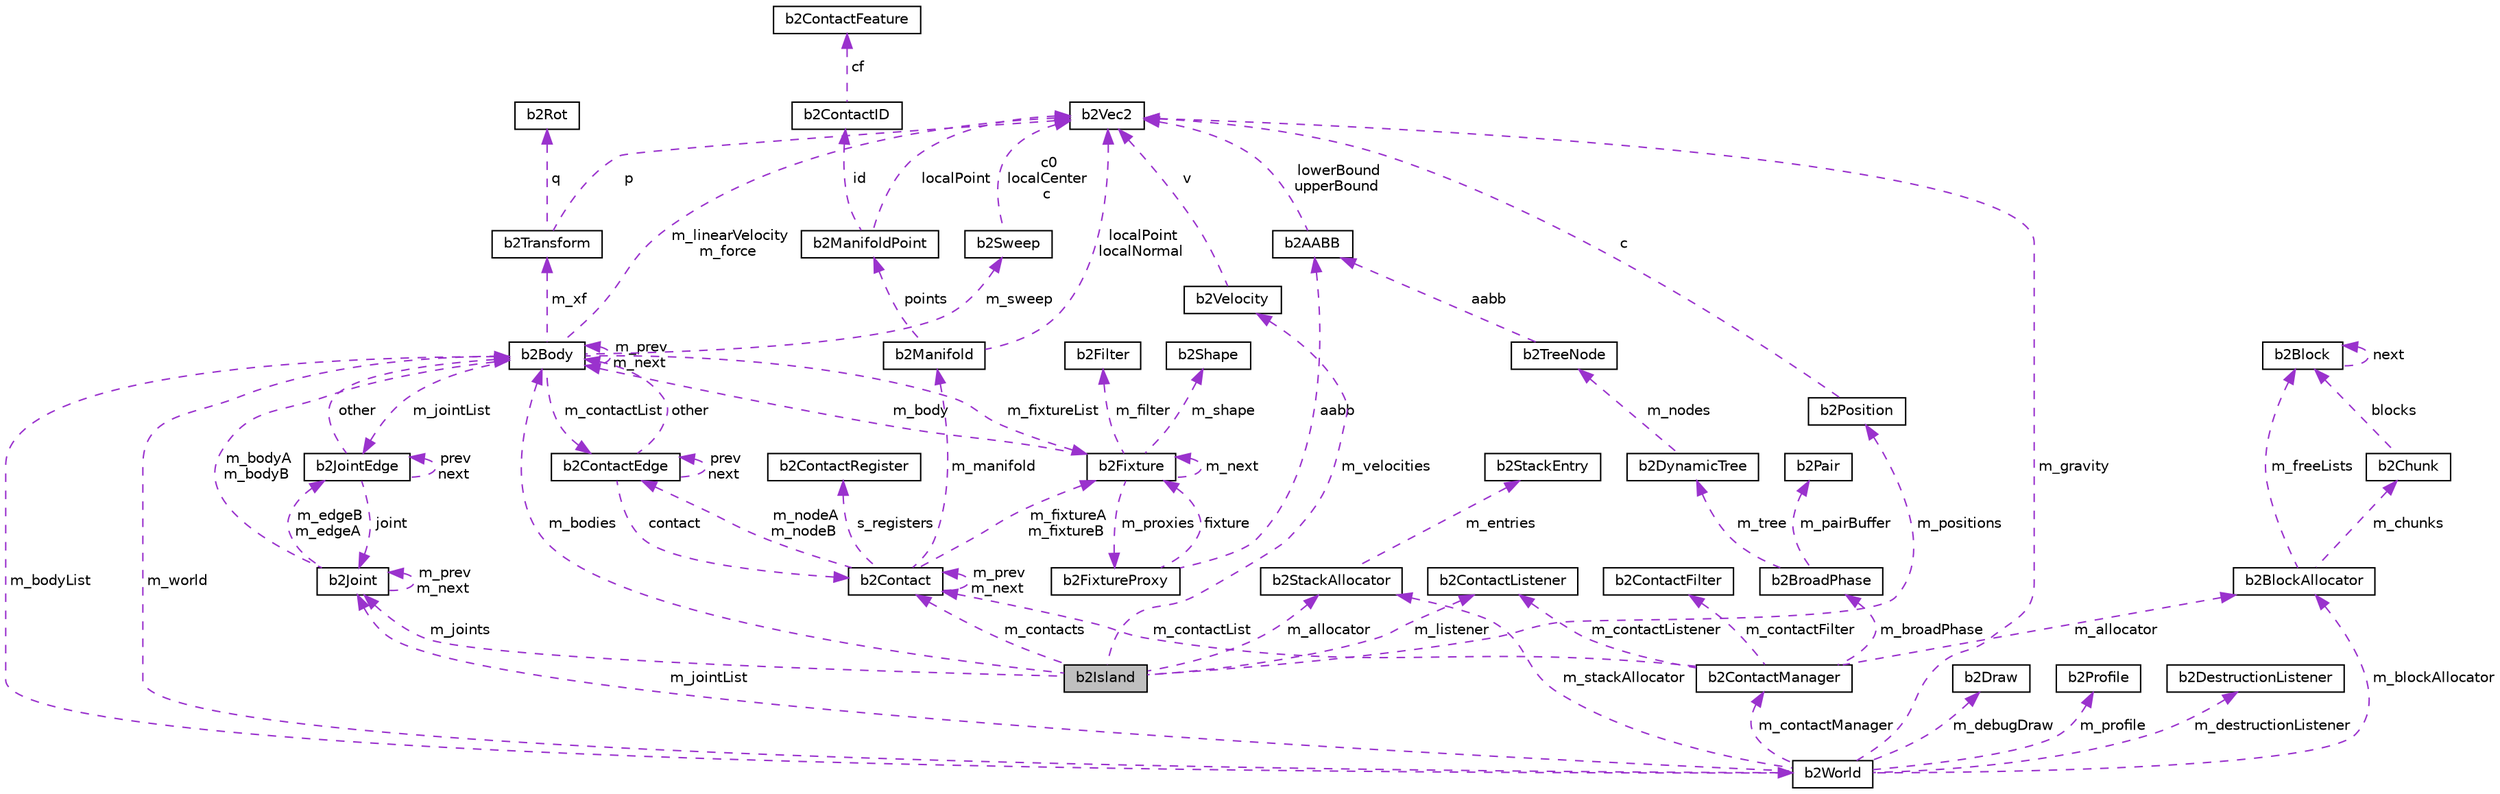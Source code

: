 digraph "b2Island"
{
  edge [fontname="Helvetica",fontsize="10",labelfontname="Helvetica",labelfontsize="10"];
  node [fontname="Helvetica",fontsize="10",shape=record];
  Node1 [label="b2Island",height=0.2,width=0.4,color="black", fillcolor="grey75", style="filled", fontcolor="black"];
  Node2 -> Node1 [dir="back",color="darkorchid3",fontsize="10",style="dashed",label=" m_bodies" ,fontname="Helvetica"];
  Node2 [label="b2Body",height=0.2,width=0.4,color="black", fillcolor="white", style="filled",URL="$classb2Body.html",tooltip="A rigid body. These are created via b2World::CreateBody. "];
  Node2 -> Node2 [dir="back",color="darkorchid3",fontsize="10",style="dashed",label=" m_prev\nm_next" ,fontname="Helvetica"];
  Node3 -> Node2 [dir="back",color="darkorchid3",fontsize="10",style="dashed",label=" m_jointList" ,fontname="Helvetica"];
  Node3 [label="b2JointEdge",height=0.2,width=0.4,color="black", fillcolor="white", style="filled",URL="$structb2JointEdge.html"];
  Node2 -> Node3 [dir="back",color="darkorchid3",fontsize="10",style="dashed",label=" other" ,fontname="Helvetica"];
  Node3 -> Node3 [dir="back",color="darkorchid3",fontsize="10",style="dashed",label=" prev\nnext" ,fontname="Helvetica"];
  Node4 -> Node3 [dir="back",color="darkorchid3",fontsize="10",style="dashed",label=" joint" ,fontname="Helvetica"];
  Node4 [label="b2Joint",height=0.2,width=0.4,color="black", fillcolor="white", style="filled",URL="$classb2Joint.html"];
  Node2 -> Node4 [dir="back",color="darkorchid3",fontsize="10",style="dashed",label=" m_bodyA\nm_bodyB" ,fontname="Helvetica"];
  Node3 -> Node4 [dir="back",color="darkorchid3",fontsize="10",style="dashed",label=" m_edgeB\nm_edgeA" ,fontname="Helvetica"];
  Node4 -> Node4 [dir="back",color="darkorchid3",fontsize="10",style="dashed",label=" m_prev\nm_next" ,fontname="Helvetica"];
  Node5 -> Node2 [dir="back",color="darkorchid3",fontsize="10",style="dashed",label=" m_linearVelocity\nm_force" ,fontname="Helvetica"];
  Node5 [label="b2Vec2",height=0.2,width=0.4,color="black", fillcolor="white", style="filled",URL="$structb2Vec2.html",tooltip="A 2D column vector. "];
  Node6 -> Node2 [dir="back",color="darkorchid3",fontsize="10",style="dashed",label=" m_sweep" ,fontname="Helvetica"];
  Node6 [label="b2Sweep",height=0.2,width=0.4,color="black", fillcolor="white", style="filled",URL="$structb2Sweep.html"];
  Node5 -> Node6 [dir="back",color="darkorchid3",fontsize="10",style="dashed",label=" c0\nlocalCenter\nc" ,fontname="Helvetica"];
  Node7 -> Node2 [dir="back",color="darkorchid3",fontsize="10",style="dashed",label=" m_xf" ,fontname="Helvetica"];
  Node7 [label="b2Transform",height=0.2,width=0.4,color="black", fillcolor="white", style="filled",URL="$structb2Transform.html"];
  Node5 -> Node7 [dir="back",color="darkorchid3",fontsize="10",style="dashed",label=" p" ,fontname="Helvetica"];
  Node8 -> Node7 [dir="back",color="darkorchid3",fontsize="10",style="dashed",label=" q" ,fontname="Helvetica"];
  Node8 [label="b2Rot",height=0.2,width=0.4,color="black", fillcolor="white", style="filled",URL="$structb2Rot.html",tooltip="Rotation. "];
  Node9 -> Node2 [dir="back",color="darkorchid3",fontsize="10",style="dashed",label=" m_contactList" ,fontname="Helvetica"];
  Node9 [label="b2ContactEdge",height=0.2,width=0.4,color="black", fillcolor="white", style="filled",URL="$structb2ContactEdge.html"];
  Node2 -> Node9 [dir="back",color="darkorchid3",fontsize="10",style="dashed",label=" other" ,fontname="Helvetica"];
  Node10 -> Node9 [dir="back",color="darkorchid3",fontsize="10",style="dashed",label=" contact" ,fontname="Helvetica"];
  Node10 [label="b2Contact",height=0.2,width=0.4,color="black", fillcolor="white", style="filled",URL="$classb2Contact.html"];
  Node11 -> Node10 [dir="back",color="darkorchid3",fontsize="10",style="dashed",label=" s_registers" ,fontname="Helvetica"];
  Node11 [label="b2ContactRegister",height=0.2,width=0.4,color="black", fillcolor="white", style="filled",URL="$structb2ContactRegister.html"];
  Node10 -> Node10 [dir="back",color="darkorchid3",fontsize="10",style="dashed",label=" m_prev\nm_next" ,fontname="Helvetica"];
  Node12 -> Node10 [dir="back",color="darkorchid3",fontsize="10",style="dashed",label=" m_manifold" ,fontname="Helvetica"];
  Node12 [label="b2Manifold",height=0.2,width=0.4,color="black", fillcolor="white", style="filled",URL="$structb2Manifold.html"];
  Node5 -> Node12 [dir="back",color="darkorchid3",fontsize="10",style="dashed",label=" localPoint\nlocalNormal" ,fontname="Helvetica"];
  Node13 -> Node12 [dir="back",color="darkorchid3",fontsize="10",style="dashed",label=" points" ,fontname="Helvetica"];
  Node13 [label="b2ManifoldPoint",height=0.2,width=0.4,color="black", fillcolor="white", style="filled",URL="$structb2ManifoldPoint.html"];
  Node5 -> Node13 [dir="back",color="darkorchid3",fontsize="10",style="dashed",label=" localPoint" ,fontname="Helvetica"];
  Node14 -> Node13 [dir="back",color="darkorchid3",fontsize="10",style="dashed",label=" id" ,fontname="Helvetica"];
  Node14 [label="b2ContactID",height=0.2,width=0.4,color="black", fillcolor="white", style="filled",URL="$unionb2ContactID.html",tooltip="Contact ids to facilitate warm starting. "];
  Node15 -> Node14 [dir="back",color="darkorchid3",fontsize="10",style="dashed",label=" cf" ,fontname="Helvetica"];
  Node15 [label="b2ContactFeature",height=0.2,width=0.4,color="black", fillcolor="white", style="filled",URL="$structb2ContactFeature.html"];
  Node16 -> Node10 [dir="back",color="darkorchid3",fontsize="10",style="dashed",label=" m_fixtureA\nm_fixtureB" ,fontname="Helvetica"];
  Node16 [label="b2Fixture",height=0.2,width=0.4,color="black", fillcolor="white", style="filled",URL="$classb2Fixture.html"];
  Node2 -> Node16 [dir="back",color="darkorchid3",fontsize="10",style="dashed",label=" m_body" ,fontname="Helvetica"];
  Node17 -> Node16 [dir="back",color="darkorchid3",fontsize="10",style="dashed",label=" m_proxies" ,fontname="Helvetica"];
  Node17 [label="b2FixtureProxy",height=0.2,width=0.4,color="black", fillcolor="white", style="filled",URL="$structb2FixtureProxy.html",tooltip="This proxy is used internally to connect fixtures to the broad-phase. "];
  Node18 -> Node17 [dir="back",color="darkorchid3",fontsize="10",style="dashed",label=" aabb" ,fontname="Helvetica"];
  Node18 [label="b2AABB",height=0.2,width=0.4,color="black", fillcolor="white", style="filled",URL="$structb2AABB.html",tooltip="An axis aligned bounding box. "];
  Node5 -> Node18 [dir="back",color="darkorchid3",fontsize="10",style="dashed",label=" lowerBound\nupperBound" ,fontname="Helvetica"];
  Node16 -> Node17 [dir="back",color="darkorchid3",fontsize="10",style="dashed",label=" fixture" ,fontname="Helvetica"];
  Node19 -> Node16 [dir="back",color="darkorchid3",fontsize="10",style="dashed",label=" m_shape" ,fontname="Helvetica"];
  Node19 [label="b2Shape",height=0.2,width=0.4,color="black", fillcolor="white", style="filled",URL="$classb2Shape.html"];
  Node20 -> Node16 [dir="back",color="darkorchid3",fontsize="10",style="dashed",label=" m_filter" ,fontname="Helvetica"];
  Node20 [label="b2Filter",height=0.2,width=0.4,color="black", fillcolor="white", style="filled",URL="$structb2Filter.html",tooltip="This holds contact filtering data. "];
  Node16 -> Node16 [dir="back",color="darkorchid3",fontsize="10",style="dashed",label=" m_next" ,fontname="Helvetica"];
  Node9 -> Node10 [dir="back",color="darkorchid3",fontsize="10",style="dashed",label=" m_nodeA\nm_nodeB" ,fontname="Helvetica"];
  Node9 -> Node9 [dir="back",color="darkorchid3",fontsize="10",style="dashed",label=" prev\nnext" ,fontname="Helvetica"];
  Node16 -> Node2 [dir="back",color="darkorchid3",fontsize="10",style="dashed",label=" m_fixtureList" ,fontname="Helvetica"];
  Node21 -> Node2 [dir="back",color="darkorchid3",fontsize="10",style="dashed",label=" m_world" ,fontname="Helvetica"];
  Node21 [label="b2World",height=0.2,width=0.4,color="black", fillcolor="white", style="filled",URL="$classb2World.html"];
  Node2 -> Node21 [dir="back",color="darkorchid3",fontsize="10",style="dashed",label=" m_bodyList" ,fontname="Helvetica"];
  Node22 -> Node21 [dir="back",color="darkorchid3",fontsize="10",style="dashed",label=" m_debugDraw" ,fontname="Helvetica"];
  Node22 [label="b2Draw",height=0.2,width=0.4,color="black", fillcolor="white", style="filled",URL="$classb2Draw.html"];
  Node5 -> Node21 [dir="back",color="darkorchid3",fontsize="10",style="dashed",label=" m_gravity" ,fontname="Helvetica"];
  Node23 -> Node21 [dir="back",color="darkorchid3",fontsize="10",style="dashed",label=" m_profile" ,fontname="Helvetica"];
  Node23 [label="b2Profile",height=0.2,width=0.4,color="black", fillcolor="white", style="filled",URL="$structb2Profile.html",tooltip="Profiling data. Times are in milliseconds. "];
  Node24 -> Node21 [dir="back",color="darkorchid3",fontsize="10",style="dashed",label=" m_blockAllocator" ,fontname="Helvetica"];
  Node24 [label="b2BlockAllocator",height=0.2,width=0.4,color="black", fillcolor="white", style="filled",URL="$classb2BlockAllocator.html"];
  Node25 -> Node24 [dir="back",color="darkorchid3",fontsize="10",style="dashed",label=" m_freeLists" ,fontname="Helvetica"];
  Node25 [label="b2Block",height=0.2,width=0.4,color="black", fillcolor="white", style="filled",URL="$structb2Block.html"];
  Node25 -> Node25 [dir="back",color="darkorchid3",fontsize="10",style="dashed",label=" next" ,fontname="Helvetica"];
  Node26 -> Node24 [dir="back",color="darkorchid3",fontsize="10",style="dashed",label=" m_chunks" ,fontname="Helvetica"];
  Node26 [label="b2Chunk",height=0.2,width=0.4,color="black", fillcolor="white", style="filled",URL="$structb2Chunk.html"];
  Node25 -> Node26 [dir="back",color="darkorchid3",fontsize="10",style="dashed",label=" blocks" ,fontname="Helvetica"];
  Node27 -> Node21 [dir="back",color="darkorchid3",fontsize="10",style="dashed",label=" m_destructionListener" ,fontname="Helvetica"];
  Node27 [label="b2DestructionListener",height=0.2,width=0.4,color="black", fillcolor="white", style="filled",URL="$classb2DestructionListener.html"];
  Node28 -> Node21 [dir="back",color="darkorchid3",fontsize="10",style="dashed",label=" m_contactManager" ,fontname="Helvetica"];
  Node28 [label="b2ContactManager",height=0.2,width=0.4,color="black", fillcolor="white", style="filled",URL="$classb2ContactManager.html"];
  Node24 -> Node28 [dir="back",color="darkorchid3",fontsize="10",style="dashed",label=" m_allocator" ,fontname="Helvetica"];
  Node10 -> Node28 [dir="back",color="darkorchid3",fontsize="10",style="dashed",label=" m_contactList" ,fontname="Helvetica"];
  Node29 -> Node28 [dir="back",color="darkorchid3",fontsize="10",style="dashed",label=" m_broadPhase" ,fontname="Helvetica"];
  Node29 [label="b2BroadPhase",height=0.2,width=0.4,color="black", fillcolor="white", style="filled",URL="$classb2BroadPhase.html"];
  Node30 -> Node29 [dir="back",color="darkorchid3",fontsize="10",style="dashed",label=" m_pairBuffer" ,fontname="Helvetica"];
  Node30 [label="b2Pair",height=0.2,width=0.4,color="black", fillcolor="white", style="filled",URL="$structb2Pair.html"];
  Node31 -> Node29 [dir="back",color="darkorchid3",fontsize="10",style="dashed",label=" m_tree" ,fontname="Helvetica"];
  Node31 [label="b2DynamicTree",height=0.2,width=0.4,color="black", fillcolor="white", style="filled",URL="$classb2DynamicTree.html"];
  Node32 -> Node31 [dir="back",color="darkorchid3",fontsize="10",style="dashed",label=" m_nodes" ,fontname="Helvetica"];
  Node32 [label="b2TreeNode",height=0.2,width=0.4,color="black", fillcolor="white", style="filled",URL="$structb2TreeNode.html",tooltip="A node in the dynamic tree. The client does not interact with this directly. "];
  Node18 -> Node32 [dir="back",color="darkorchid3",fontsize="10",style="dashed",label=" aabb" ,fontname="Helvetica"];
  Node33 -> Node28 [dir="back",color="darkorchid3",fontsize="10",style="dashed",label=" m_contactFilter" ,fontname="Helvetica"];
  Node33 [label="b2ContactFilter",height=0.2,width=0.4,color="black", fillcolor="white", style="filled",URL="$classb2ContactFilter.html"];
  Node34 -> Node28 [dir="back",color="darkorchid3",fontsize="10",style="dashed",label=" m_contactListener" ,fontname="Helvetica"];
  Node34 [label="b2ContactListener",height=0.2,width=0.4,color="black", fillcolor="white", style="filled",URL="$classb2ContactListener.html"];
  Node35 -> Node21 [dir="back",color="darkorchid3",fontsize="10",style="dashed",label=" m_stackAllocator" ,fontname="Helvetica"];
  Node35 [label="b2StackAllocator",height=0.2,width=0.4,color="black", fillcolor="white", style="filled",URL="$classb2StackAllocator.html"];
  Node36 -> Node35 [dir="back",color="darkorchid3",fontsize="10",style="dashed",label=" m_entries" ,fontname="Helvetica"];
  Node36 [label="b2StackEntry",height=0.2,width=0.4,color="black", fillcolor="white", style="filled",URL="$structb2StackEntry.html"];
  Node4 -> Node21 [dir="back",color="darkorchid3",fontsize="10",style="dashed",label=" m_jointList" ,fontname="Helvetica"];
  Node37 -> Node1 [dir="back",color="darkorchid3",fontsize="10",style="dashed",label=" m_velocities" ,fontname="Helvetica"];
  Node37 [label="b2Velocity",height=0.2,width=0.4,color="black", fillcolor="white", style="filled",URL="$structb2Velocity.html",tooltip="This is an internal structure. "];
  Node5 -> Node37 [dir="back",color="darkorchid3",fontsize="10",style="dashed",label=" v" ,fontname="Helvetica"];
  Node38 -> Node1 [dir="back",color="darkorchid3",fontsize="10",style="dashed",label=" m_positions" ,fontname="Helvetica"];
  Node38 [label="b2Position",height=0.2,width=0.4,color="black", fillcolor="white", style="filled",URL="$structb2Position.html",tooltip="This is an internal structure. "];
  Node5 -> Node38 [dir="back",color="darkorchid3",fontsize="10",style="dashed",label=" c" ,fontname="Helvetica"];
  Node10 -> Node1 [dir="back",color="darkorchid3",fontsize="10",style="dashed",label=" m_contacts" ,fontname="Helvetica"];
  Node35 -> Node1 [dir="back",color="darkorchid3",fontsize="10",style="dashed",label=" m_allocator" ,fontname="Helvetica"];
  Node4 -> Node1 [dir="back",color="darkorchid3",fontsize="10",style="dashed",label=" m_joints" ,fontname="Helvetica"];
  Node34 -> Node1 [dir="back",color="darkorchid3",fontsize="10",style="dashed",label=" m_listener" ,fontname="Helvetica"];
}
